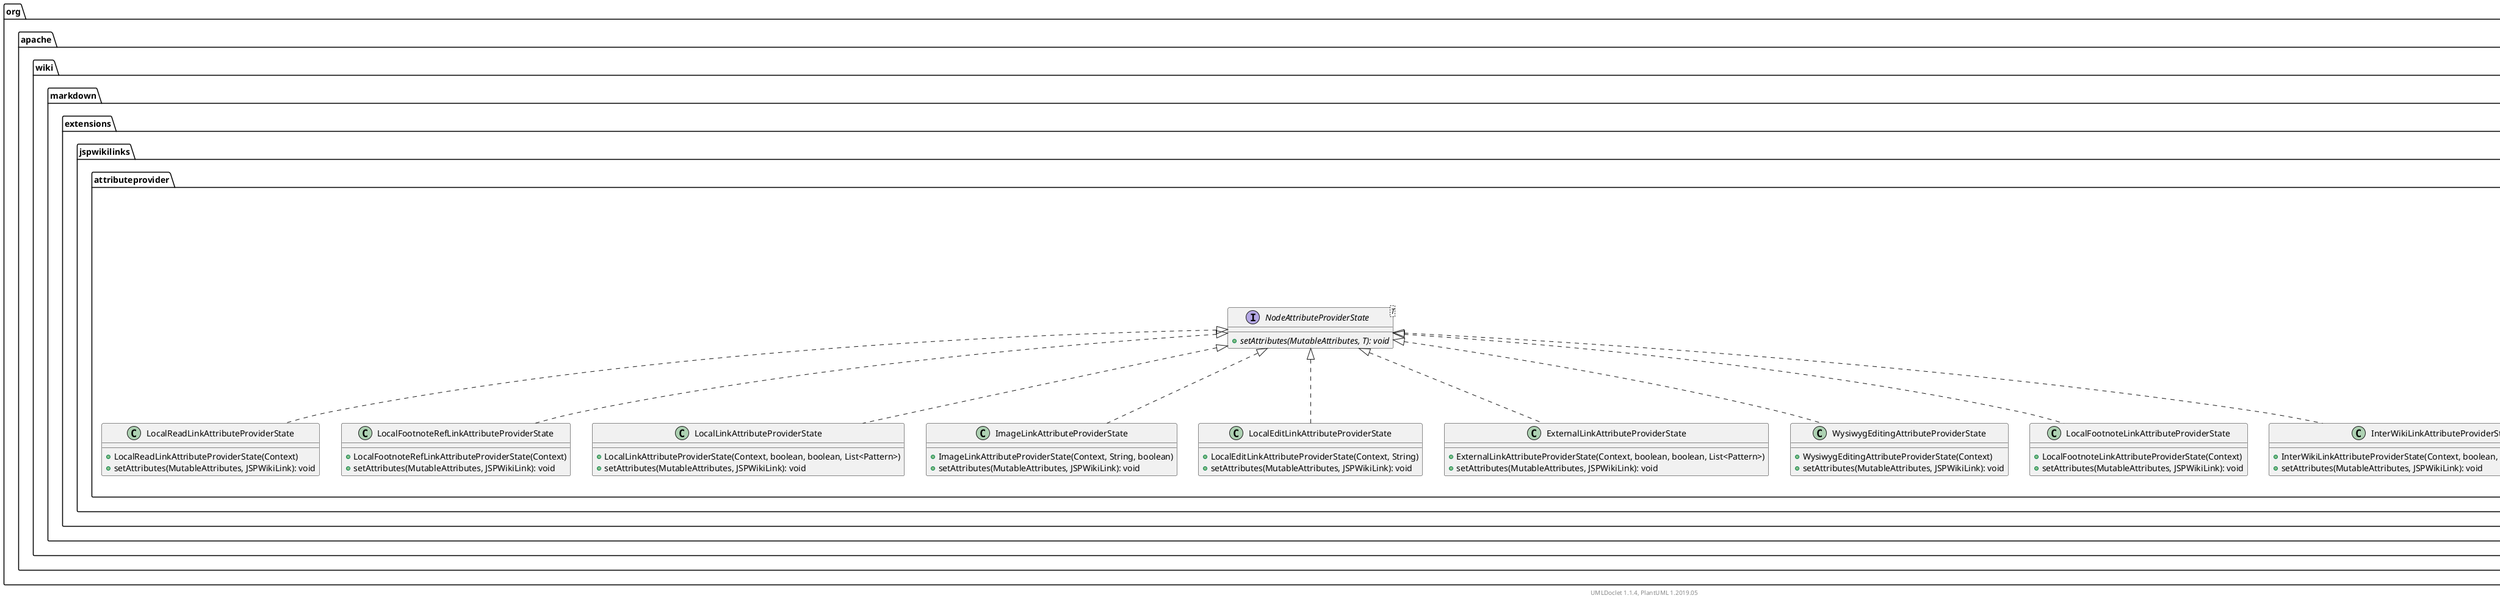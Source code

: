 @startuml

    namespace org.apache.wiki.markdown.extensions.jspwikilinks.attributeprovider {

        class JSPWikiLinkAttributeProviderFactory [[JSPWikiLinkAttributeProviderFactory.html]] {
            +JSPWikiLinkAttributeProviderFactory(Context, boolean, List<Pattern>)
            +apply(LinkResolverContext): AttributeProvider
        }

        class LocalReadLinkAttributeProviderState [[LocalReadLinkAttributeProviderState.html]] {
            +LocalReadLinkAttributeProviderState(Context)
            +setAttributes(MutableAttributes, JSPWikiLink): void
        }

        class LocalFootnoteRefLinkAttributeProviderState [[LocalFootnoteRefLinkAttributeProviderState.html]] {
            +LocalFootnoteRefLinkAttributeProviderState(Context)
            +setAttributes(MutableAttributes, JSPWikiLink): void
        }

        class LocalLinkAttributeProviderState [[LocalLinkAttributeProviderState.html]] {
            +LocalLinkAttributeProviderState(Context, boolean, boolean, List<Pattern>)
            +setAttributes(MutableAttributes, JSPWikiLink): void
        }

        class ImageLinkAttributeProviderState [[ImageLinkAttributeProviderState.html]] {
            +ImageLinkAttributeProviderState(Context, String, boolean)
            +setAttributes(MutableAttributes, JSPWikiLink): void
        }

        interface NodeAttributeProviderState<T> [[NodeAttributeProviderState.html]] {
            {abstract} +setAttributes(MutableAttributes, T): void
        }

        class LocalEditLinkAttributeProviderState [[LocalEditLinkAttributeProviderState.html]] {
            +LocalEditLinkAttributeProviderState(Context, String)
            +setAttributes(MutableAttributes, JSPWikiLink): void
        }

        class ExternalLinkAttributeProviderState [[ExternalLinkAttributeProviderState.html]] {
            +ExternalLinkAttributeProviderState(Context, boolean, boolean, List<Pattern>)
            +setAttributes(MutableAttributes, JSPWikiLink): void
        }

        class WysiwygEditingAttributeProviderState [[WysiwygEditingAttributeProviderState.html]] {
            +WysiwygEditingAttributeProviderState(Context)
            +setAttributes(MutableAttributes, JSPWikiLink): void
        }

        class LocalFootnoteLinkAttributeProviderState [[LocalFootnoteLinkAttributeProviderState.html]] {
            +LocalFootnoteLinkAttributeProviderState(Context)
            +setAttributes(MutableAttributes, JSPWikiLink): void
        }

        class JSPWikiLinkAttributeProvider [[JSPWikiLinkAttributeProvider.html]] {
            #wikiContext: Context
            #linkOperations: LinkParsingOperations
            +JSPWikiLinkAttributeProvider(Context, boolean, List<Pattern>)
            +setAttributes(Node, AttributablePart, MutableAttributes): void
        }

        class InterWikiLinkAttributeProviderState [[InterWikiLinkAttributeProviderState.html]] {
            +InterWikiLinkAttributeProviderState(Context, boolean, boolean, List<Pattern>)
            +setAttributes(MutableAttributes, JSPWikiLink): void
        }

        abstract class com.vladsch.flexmark.html.IndependentAttributeProviderFactory
        com.vladsch.flexmark.html.IndependentAttributeProviderFactory <|-- JSPWikiLinkAttributeProviderFactory

        NodeAttributeProviderState <|.. LocalReadLinkAttributeProviderState

        NodeAttributeProviderState <|.. LocalFootnoteRefLinkAttributeProviderState

        NodeAttributeProviderState <|.. LocalLinkAttributeProviderState

        NodeAttributeProviderState <|.. ImageLinkAttributeProviderState

        NodeAttributeProviderState <|.. LocalEditLinkAttributeProviderState

        NodeAttributeProviderState <|.. ExternalLinkAttributeProviderState

        NodeAttributeProviderState <|.. WysiwygEditingAttributeProviderState

        NodeAttributeProviderState <|.. LocalFootnoteLinkAttributeProviderState

        interface com.vladsch.flexmark.html.AttributeProvider {
            {abstract} +setAttributes(Node, AttributablePart, MutableAttributes): void
        }
        com.vladsch.flexmark.html.AttributeProvider <|.. JSPWikiLinkAttributeProvider

        NodeAttributeProviderState <|.. InterWikiLinkAttributeProviderState

    }


    center footer UMLDoclet 1.1.4, PlantUML 1.2019.05
@enduml
